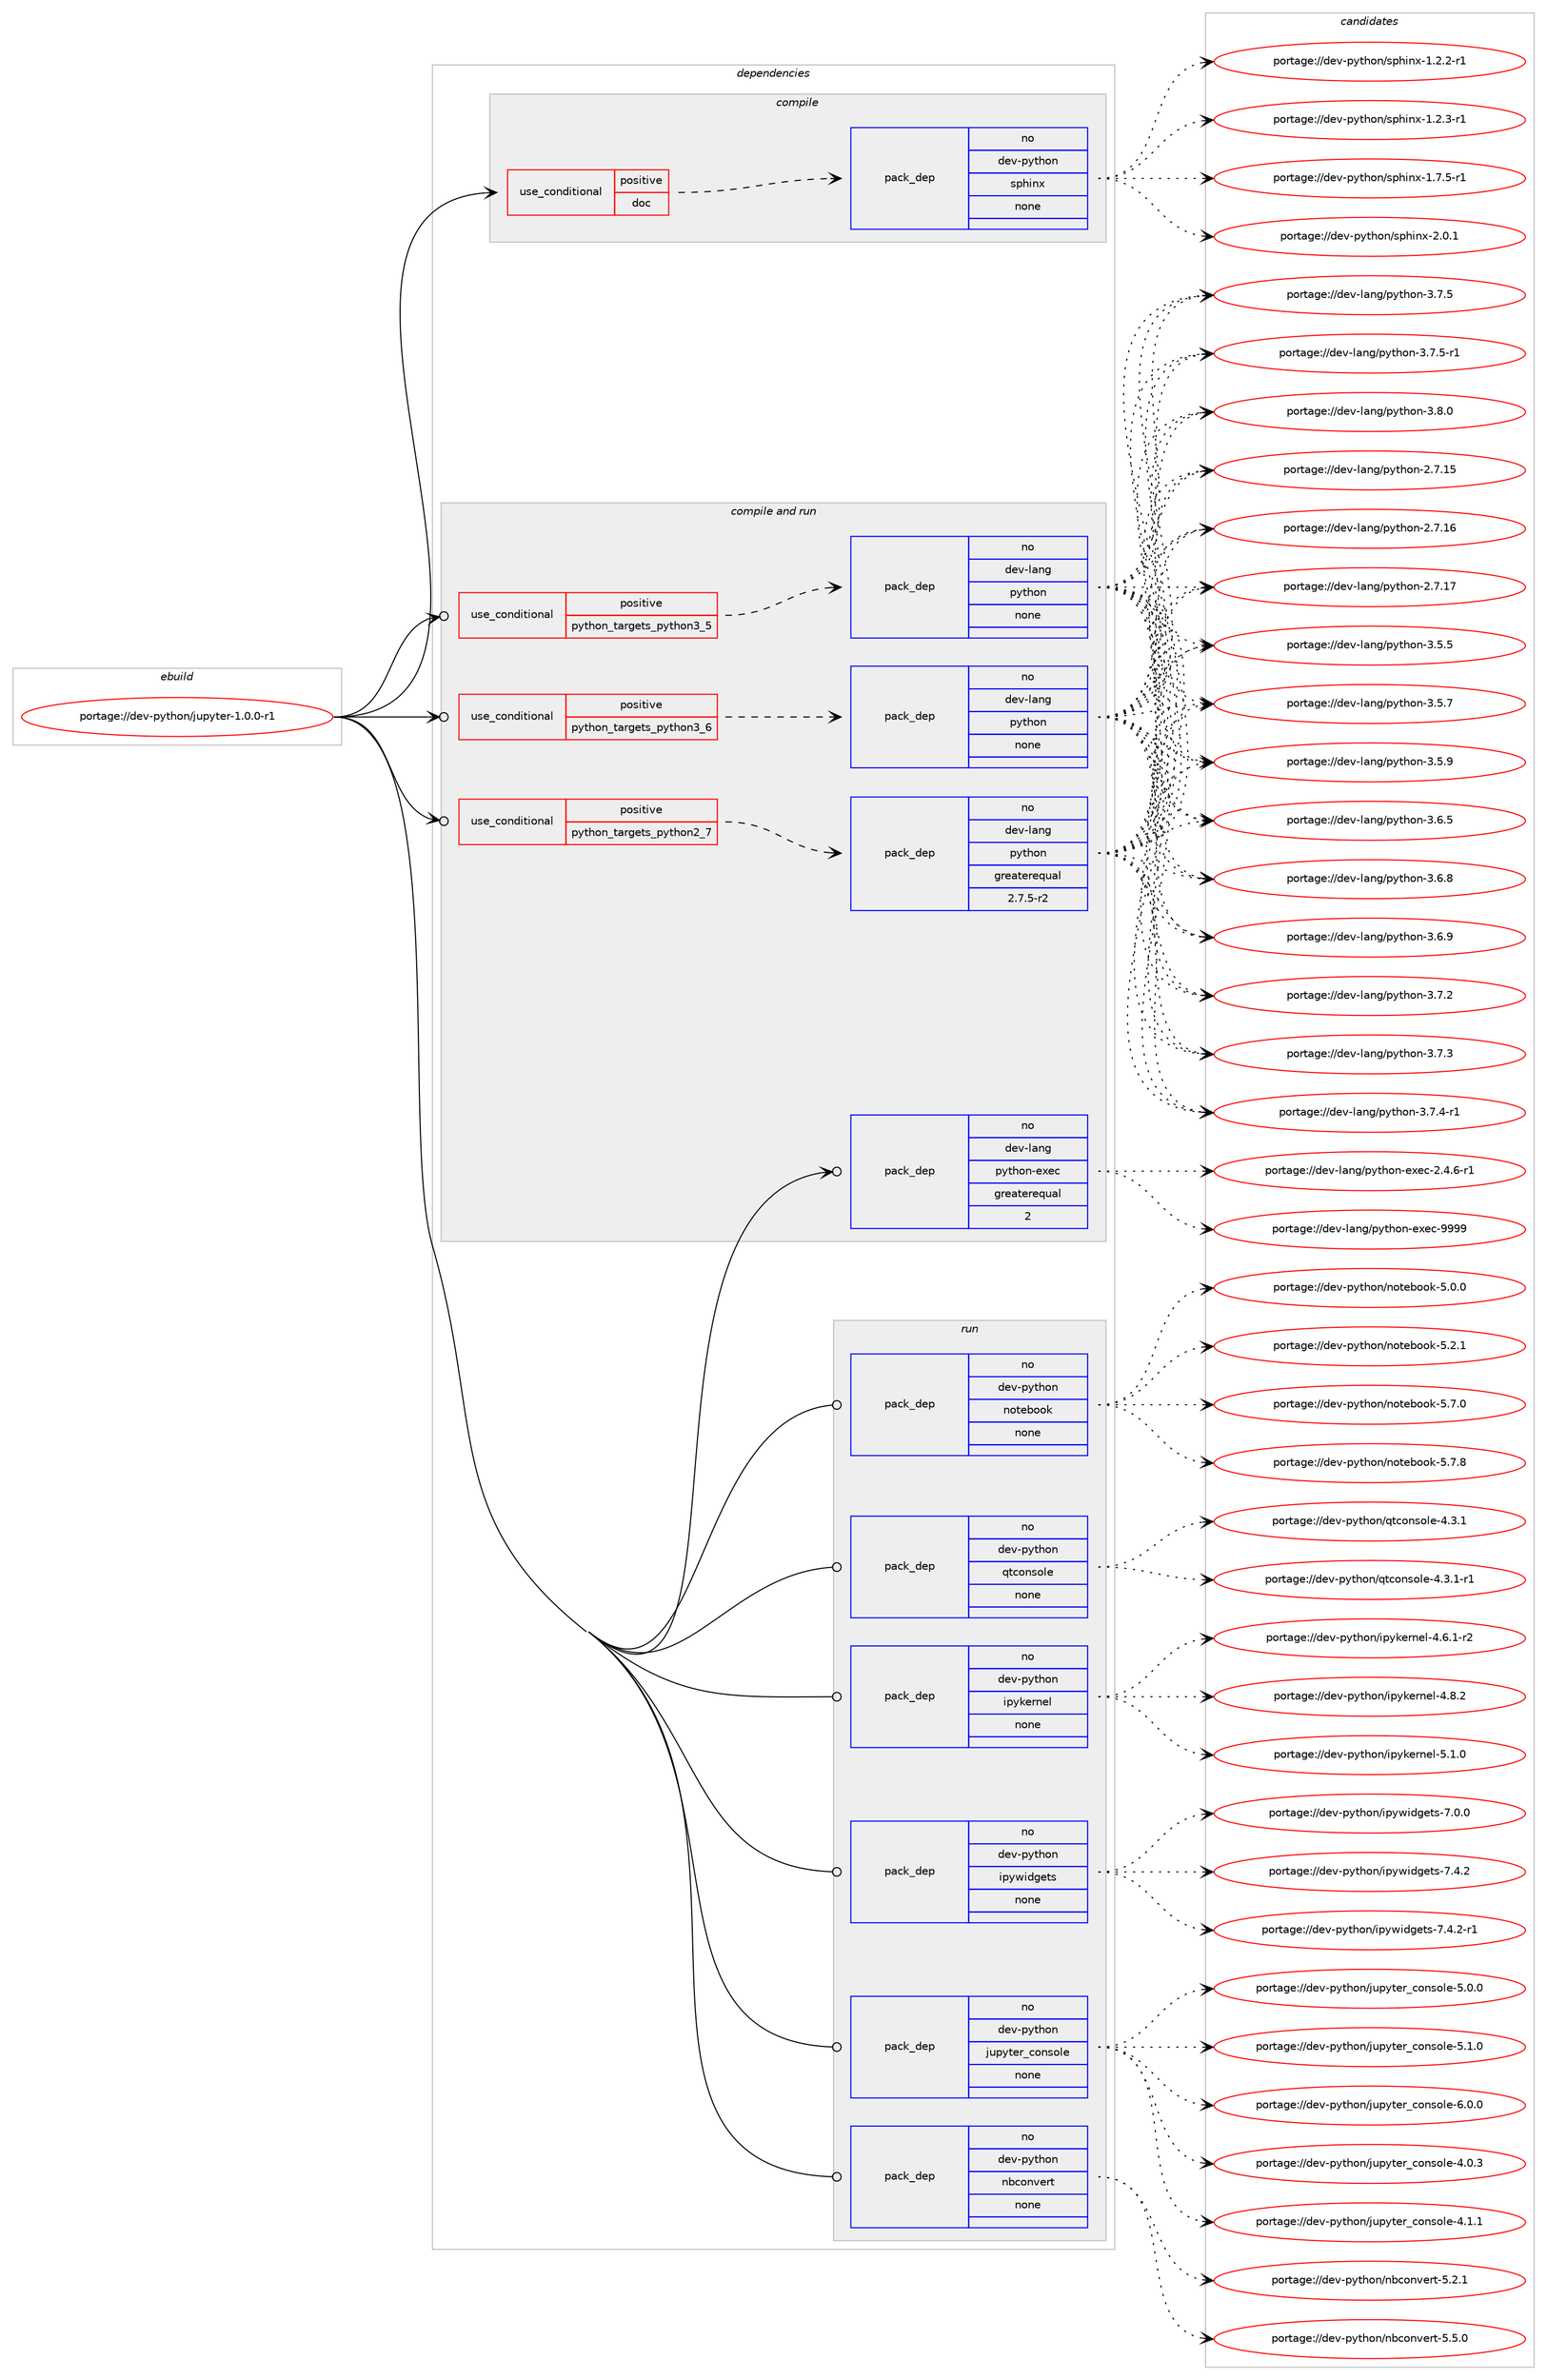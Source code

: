 digraph prolog {

# *************
# Graph options
# *************

newrank=true;
concentrate=true;
compound=true;
graph [rankdir=LR,fontname=Helvetica,fontsize=10,ranksep=1.5];#, ranksep=2.5, nodesep=0.2];
edge  [arrowhead=vee];
node  [fontname=Helvetica,fontsize=10];

# **********
# The ebuild
# **********

subgraph cluster_leftcol {
color=gray;
rank=same;
label=<<i>ebuild</i>>;
id [label="portage://dev-python/jupyter-1.0.0-r1", color=red, width=4, href="../dev-python/jupyter-1.0.0-r1.svg"];
}

# ****************
# The dependencies
# ****************

subgraph cluster_midcol {
color=gray;
label=<<i>dependencies</i>>;
subgraph cluster_compile {
fillcolor="#eeeeee";
style=filled;
label=<<i>compile</i>>;
subgraph cond30987 {
dependency146947 [label=<<TABLE BORDER="0" CELLBORDER="1" CELLSPACING="0" CELLPADDING="4"><TR><TD ROWSPAN="3" CELLPADDING="10">use_conditional</TD></TR><TR><TD>positive</TD></TR><TR><TD>doc</TD></TR></TABLE>>, shape=none, color=red];
subgraph pack112626 {
dependency146948 [label=<<TABLE BORDER="0" CELLBORDER="1" CELLSPACING="0" CELLPADDING="4" WIDTH="220"><TR><TD ROWSPAN="6" CELLPADDING="30">pack_dep</TD></TR><TR><TD WIDTH="110">no</TD></TR><TR><TD>dev-python</TD></TR><TR><TD>sphinx</TD></TR><TR><TD>none</TD></TR><TR><TD></TD></TR></TABLE>>, shape=none, color=blue];
}
dependency146947:e -> dependency146948:w [weight=20,style="dashed",arrowhead="vee"];
}
id:e -> dependency146947:w [weight=20,style="solid",arrowhead="vee"];
}
subgraph cluster_compileandrun {
fillcolor="#eeeeee";
style=filled;
label=<<i>compile and run</i>>;
subgraph cond30988 {
dependency146949 [label=<<TABLE BORDER="0" CELLBORDER="1" CELLSPACING="0" CELLPADDING="4"><TR><TD ROWSPAN="3" CELLPADDING="10">use_conditional</TD></TR><TR><TD>positive</TD></TR><TR><TD>python_targets_python2_7</TD></TR></TABLE>>, shape=none, color=red];
subgraph pack112627 {
dependency146950 [label=<<TABLE BORDER="0" CELLBORDER="1" CELLSPACING="0" CELLPADDING="4" WIDTH="220"><TR><TD ROWSPAN="6" CELLPADDING="30">pack_dep</TD></TR><TR><TD WIDTH="110">no</TD></TR><TR><TD>dev-lang</TD></TR><TR><TD>python</TD></TR><TR><TD>greaterequal</TD></TR><TR><TD>2.7.5-r2</TD></TR></TABLE>>, shape=none, color=blue];
}
dependency146949:e -> dependency146950:w [weight=20,style="dashed",arrowhead="vee"];
}
id:e -> dependency146949:w [weight=20,style="solid",arrowhead="odotvee"];
subgraph cond30989 {
dependency146951 [label=<<TABLE BORDER="0" CELLBORDER="1" CELLSPACING="0" CELLPADDING="4"><TR><TD ROWSPAN="3" CELLPADDING="10">use_conditional</TD></TR><TR><TD>positive</TD></TR><TR><TD>python_targets_python3_5</TD></TR></TABLE>>, shape=none, color=red];
subgraph pack112628 {
dependency146952 [label=<<TABLE BORDER="0" CELLBORDER="1" CELLSPACING="0" CELLPADDING="4" WIDTH="220"><TR><TD ROWSPAN="6" CELLPADDING="30">pack_dep</TD></TR><TR><TD WIDTH="110">no</TD></TR><TR><TD>dev-lang</TD></TR><TR><TD>python</TD></TR><TR><TD>none</TD></TR><TR><TD></TD></TR></TABLE>>, shape=none, color=blue];
}
dependency146951:e -> dependency146952:w [weight=20,style="dashed",arrowhead="vee"];
}
id:e -> dependency146951:w [weight=20,style="solid",arrowhead="odotvee"];
subgraph cond30990 {
dependency146953 [label=<<TABLE BORDER="0" CELLBORDER="1" CELLSPACING="0" CELLPADDING="4"><TR><TD ROWSPAN="3" CELLPADDING="10">use_conditional</TD></TR><TR><TD>positive</TD></TR><TR><TD>python_targets_python3_6</TD></TR></TABLE>>, shape=none, color=red];
subgraph pack112629 {
dependency146954 [label=<<TABLE BORDER="0" CELLBORDER="1" CELLSPACING="0" CELLPADDING="4" WIDTH="220"><TR><TD ROWSPAN="6" CELLPADDING="30">pack_dep</TD></TR><TR><TD WIDTH="110">no</TD></TR><TR><TD>dev-lang</TD></TR><TR><TD>python</TD></TR><TR><TD>none</TD></TR><TR><TD></TD></TR></TABLE>>, shape=none, color=blue];
}
dependency146953:e -> dependency146954:w [weight=20,style="dashed",arrowhead="vee"];
}
id:e -> dependency146953:w [weight=20,style="solid",arrowhead="odotvee"];
subgraph pack112630 {
dependency146955 [label=<<TABLE BORDER="0" CELLBORDER="1" CELLSPACING="0" CELLPADDING="4" WIDTH="220"><TR><TD ROWSPAN="6" CELLPADDING="30">pack_dep</TD></TR><TR><TD WIDTH="110">no</TD></TR><TR><TD>dev-lang</TD></TR><TR><TD>python-exec</TD></TR><TR><TD>greaterequal</TD></TR><TR><TD>2</TD></TR></TABLE>>, shape=none, color=blue];
}
id:e -> dependency146955:w [weight=20,style="solid",arrowhead="odotvee"];
}
subgraph cluster_run {
fillcolor="#eeeeee";
style=filled;
label=<<i>run</i>>;
subgraph pack112631 {
dependency146956 [label=<<TABLE BORDER="0" CELLBORDER="1" CELLSPACING="0" CELLPADDING="4" WIDTH="220"><TR><TD ROWSPAN="6" CELLPADDING="30">pack_dep</TD></TR><TR><TD WIDTH="110">no</TD></TR><TR><TD>dev-python</TD></TR><TR><TD>ipykernel</TD></TR><TR><TD>none</TD></TR><TR><TD></TD></TR></TABLE>>, shape=none, color=blue];
}
id:e -> dependency146956:w [weight=20,style="solid",arrowhead="odot"];
subgraph pack112632 {
dependency146957 [label=<<TABLE BORDER="0" CELLBORDER="1" CELLSPACING="0" CELLPADDING="4" WIDTH="220"><TR><TD ROWSPAN="6" CELLPADDING="30">pack_dep</TD></TR><TR><TD WIDTH="110">no</TD></TR><TR><TD>dev-python</TD></TR><TR><TD>ipywidgets</TD></TR><TR><TD>none</TD></TR><TR><TD></TD></TR></TABLE>>, shape=none, color=blue];
}
id:e -> dependency146957:w [weight=20,style="solid",arrowhead="odot"];
subgraph pack112633 {
dependency146958 [label=<<TABLE BORDER="0" CELLBORDER="1" CELLSPACING="0" CELLPADDING="4" WIDTH="220"><TR><TD ROWSPAN="6" CELLPADDING="30">pack_dep</TD></TR><TR><TD WIDTH="110">no</TD></TR><TR><TD>dev-python</TD></TR><TR><TD>jupyter_console</TD></TR><TR><TD>none</TD></TR><TR><TD></TD></TR></TABLE>>, shape=none, color=blue];
}
id:e -> dependency146958:w [weight=20,style="solid",arrowhead="odot"];
subgraph pack112634 {
dependency146959 [label=<<TABLE BORDER="0" CELLBORDER="1" CELLSPACING="0" CELLPADDING="4" WIDTH="220"><TR><TD ROWSPAN="6" CELLPADDING="30">pack_dep</TD></TR><TR><TD WIDTH="110">no</TD></TR><TR><TD>dev-python</TD></TR><TR><TD>nbconvert</TD></TR><TR><TD>none</TD></TR><TR><TD></TD></TR></TABLE>>, shape=none, color=blue];
}
id:e -> dependency146959:w [weight=20,style="solid",arrowhead="odot"];
subgraph pack112635 {
dependency146960 [label=<<TABLE BORDER="0" CELLBORDER="1" CELLSPACING="0" CELLPADDING="4" WIDTH="220"><TR><TD ROWSPAN="6" CELLPADDING="30">pack_dep</TD></TR><TR><TD WIDTH="110">no</TD></TR><TR><TD>dev-python</TD></TR><TR><TD>notebook</TD></TR><TR><TD>none</TD></TR><TR><TD></TD></TR></TABLE>>, shape=none, color=blue];
}
id:e -> dependency146960:w [weight=20,style="solid",arrowhead="odot"];
subgraph pack112636 {
dependency146961 [label=<<TABLE BORDER="0" CELLBORDER="1" CELLSPACING="0" CELLPADDING="4" WIDTH="220"><TR><TD ROWSPAN="6" CELLPADDING="30">pack_dep</TD></TR><TR><TD WIDTH="110">no</TD></TR><TR><TD>dev-python</TD></TR><TR><TD>qtconsole</TD></TR><TR><TD>none</TD></TR><TR><TD></TD></TR></TABLE>>, shape=none, color=blue];
}
id:e -> dependency146961:w [weight=20,style="solid",arrowhead="odot"];
}
}

# **************
# The candidates
# **************

subgraph cluster_choices {
rank=same;
color=gray;
label=<<i>candidates</i>>;

subgraph choice112626 {
color=black;
nodesep=1;
choiceportage10010111845112121116104111110471151121041051101204549465046504511449 [label="portage://dev-python/sphinx-1.2.2-r1", color=red, width=4,href="../dev-python/sphinx-1.2.2-r1.svg"];
choiceportage10010111845112121116104111110471151121041051101204549465046514511449 [label="portage://dev-python/sphinx-1.2.3-r1", color=red, width=4,href="../dev-python/sphinx-1.2.3-r1.svg"];
choiceportage10010111845112121116104111110471151121041051101204549465546534511449 [label="portage://dev-python/sphinx-1.7.5-r1", color=red, width=4,href="../dev-python/sphinx-1.7.5-r1.svg"];
choiceportage1001011184511212111610411111047115112104105110120455046484649 [label="portage://dev-python/sphinx-2.0.1", color=red, width=4,href="../dev-python/sphinx-2.0.1.svg"];
dependency146948:e -> choiceportage10010111845112121116104111110471151121041051101204549465046504511449:w [style=dotted,weight="100"];
dependency146948:e -> choiceportage10010111845112121116104111110471151121041051101204549465046514511449:w [style=dotted,weight="100"];
dependency146948:e -> choiceportage10010111845112121116104111110471151121041051101204549465546534511449:w [style=dotted,weight="100"];
dependency146948:e -> choiceportage1001011184511212111610411111047115112104105110120455046484649:w [style=dotted,weight="100"];
}
subgraph choice112627 {
color=black;
nodesep=1;
choiceportage10010111845108971101034711212111610411111045504655464953 [label="portage://dev-lang/python-2.7.15", color=red, width=4,href="../dev-lang/python-2.7.15.svg"];
choiceportage10010111845108971101034711212111610411111045504655464954 [label="portage://dev-lang/python-2.7.16", color=red, width=4,href="../dev-lang/python-2.7.16.svg"];
choiceportage10010111845108971101034711212111610411111045504655464955 [label="portage://dev-lang/python-2.7.17", color=red, width=4,href="../dev-lang/python-2.7.17.svg"];
choiceportage100101118451089711010347112121116104111110455146534653 [label="portage://dev-lang/python-3.5.5", color=red, width=4,href="../dev-lang/python-3.5.5.svg"];
choiceportage100101118451089711010347112121116104111110455146534655 [label="portage://dev-lang/python-3.5.7", color=red, width=4,href="../dev-lang/python-3.5.7.svg"];
choiceportage100101118451089711010347112121116104111110455146534657 [label="portage://dev-lang/python-3.5.9", color=red, width=4,href="../dev-lang/python-3.5.9.svg"];
choiceportage100101118451089711010347112121116104111110455146544653 [label="portage://dev-lang/python-3.6.5", color=red, width=4,href="../dev-lang/python-3.6.5.svg"];
choiceportage100101118451089711010347112121116104111110455146544656 [label="portage://dev-lang/python-3.6.8", color=red, width=4,href="../dev-lang/python-3.6.8.svg"];
choiceportage100101118451089711010347112121116104111110455146544657 [label="portage://dev-lang/python-3.6.9", color=red, width=4,href="../dev-lang/python-3.6.9.svg"];
choiceportage100101118451089711010347112121116104111110455146554650 [label="portage://dev-lang/python-3.7.2", color=red, width=4,href="../dev-lang/python-3.7.2.svg"];
choiceportage100101118451089711010347112121116104111110455146554651 [label="portage://dev-lang/python-3.7.3", color=red, width=4,href="../dev-lang/python-3.7.3.svg"];
choiceportage1001011184510897110103471121211161041111104551465546524511449 [label="portage://dev-lang/python-3.7.4-r1", color=red, width=4,href="../dev-lang/python-3.7.4-r1.svg"];
choiceportage100101118451089711010347112121116104111110455146554653 [label="portage://dev-lang/python-3.7.5", color=red, width=4,href="../dev-lang/python-3.7.5.svg"];
choiceportage1001011184510897110103471121211161041111104551465546534511449 [label="portage://dev-lang/python-3.7.5-r1", color=red, width=4,href="../dev-lang/python-3.7.5-r1.svg"];
choiceportage100101118451089711010347112121116104111110455146564648 [label="portage://dev-lang/python-3.8.0", color=red, width=4,href="../dev-lang/python-3.8.0.svg"];
dependency146950:e -> choiceportage10010111845108971101034711212111610411111045504655464953:w [style=dotted,weight="100"];
dependency146950:e -> choiceportage10010111845108971101034711212111610411111045504655464954:w [style=dotted,weight="100"];
dependency146950:e -> choiceportage10010111845108971101034711212111610411111045504655464955:w [style=dotted,weight="100"];
dependency146950:e -> choiceportage100101118451089711010347112121116104111110455146534653:w [style=dotted,weight="100"];
dependency146950:e -> choiceportage100101118451089711010347112121116104111110455146534655:w [style=dotted,weight="100"];
dependency146950:e -> choiceportage100101118451089711010347112121116104111110455146534657:w [style=dotted,weight="100"];
dependency146950:e -> choiceportage100101118451089711010347112121116104111110455146544653:w [style=dotted,weight="100"];
dependency146950:e -> choiceportage100101118451089711010347112121116104111110455146544656:w [style=dotted,weight="100"];
dependency146950:e -> choiceportage100101118451089711010347112121116104111110455146544657:w [style=dotted,weight="100"];
dependency146950:e -> choiceportage100101118451089711010347112121116104111110455146554650:w [style=dotted,weight="100"];
dependency146950:e -> choiceportage100101118451089711010347112121116104111110455146554651:w [style=dotted,weight="100"];
dependency146950:e -> choiceportage1001011184510897110103471121211161041111104551465546524511449:w [style=dotted,weight="100"];
dependency146950:e -> choiceportage100101118451089711010347112121116104111110455146554653:w [style=dotted,weight="100"];
dependency146950:e -> choiceportage1001011184510897110103471121211161041111104551465546534511449:w [style=dotted,weight="100"];
dependency146950:e -> choiceportage100101118451089711010347112121116104111110455146564648:w [style=dotted,weight="100"];
}
subgraph choice112628 {
color=black;
nodesep=1;
choiceportage10010111845108971101034711212111610411111045504655464953 [label="portage://dev-lang/python-2.7.15", color=red, width=4,href="../dev-lang/python-2.7.15.svg"];
choiceportage10010111845108971101034711212111610411111045504655464954 [label="portage://dev-lang/python-2.7.16", color=red, width=4,href="../dev-lang/python-2.7.16.svg"];
choiceportage10010111845108971101034711212111610411111045504655464955 [label="portage://dev-lang/python-2.7.17", color=red, width=4,href="../dev-lang/python-2.7.17.svg"];
choiceportage100101118451089711010347112121116104111110455146534653 [label="portage://dev-lang/python-3.5.5", color=red, width=4,href="../dev-lang/python-3.5.5.svg"];
choiceportage100101118451089711010347112121116104111110455146534655 [label="portage://dev-lang/python-3.5.7", color=red, width=4,href="../dev-lang/python-3.5.7.svg"];
choiceportage100101118451089711010347112121116104111110455146534657 [label="portage://dev-lang/python-3.5.9", color=red, width=4,href="../dev-lang/python-3.5.9.svg"];
choiceportage100101118451089711010347112121116104111110455146544653 [label="portage://dev-lang/python-3.6.5", color=red, width=4,href="../dev-lang/python-3.6.5.svg"];
choiceportage100101118451089711010347112121116104111110455146544656 [label="portage://dev-lang/python-3.6.8", color=red, width=4,href="../dev-lang/python-3.6.8.svg"];
choiceportage100101118451089711010347112121116104111110455146544657 [label="portage://dev-lang/python-3.6.9", color=red, width=4,href="../dev-lang/python-3.6.9.svg"];
choiceportage100101118451089711010347112121116104111110455146554650 [label="portage://dev-lang/python-3.7.2", color=red, width=4,href="../dev-lang/python-3.7.2.svg"];
choiceportage100101118451089711010347112121116104111110455146554651 [label="portage://dev-lang/python-3.7.3", color=red, width=4,href="../dev-lang/python-3.7.3.svg"];
choiceportage1001011184510897110103471121211161041111104551465546524511449 [label="portage://dev-lang/python-3.7.4-r1", color=red, width=4,href="../dev-lang/python-3.7.4-r1.svg"];
choiceportage100101118451089711010347112121116104111110455146554653 [label="portage://dev-lang/python-3.7.5", color=red, width=4,href="../dev-lang/python-3.7.5.svg"];
choiceportage1001011184510897110103471121211161041111104551465546534511449 [label="portage://dev-lang/python-3.7.5-r1", color=red, width=4,href="../dev-lang/python-3.7.5-r1.svg"];
choiceportage100101118451089711010347112121116104111110455146564648 [label="portage://dev-lang/python-3.8.0", color=red, width=4,href="../dev-lang/python-3.8.0.svg"];
dependency146952:e -> choiceportage10010111845108971101034711212111610411111045504655464953:w [style=dotted,weight="100"];
dependency146952:e -> choiceportage10010111845108971101034711212111610411111045504655464954:w [style=dotted,weight="100"];
dependency146952:e -> choiceportage10010111845108971101034711212111610411111045504655464955:w [style=dotted,weight="100"];
dependency146952:e -> choiceportage100101118451089711010347112121116104111110455146534653:w [style=dotted,weight="100"];
dependency146952:e -> choiceportage100101118451089711010347112121116104111110455146534655:w [style=dotted,weight="100"];
dependency146952:e -> choiceportage100101118451089711010347112121116104111110455146534657:w [style=dotted,weight="100"];
dependency146952:e -> choiceportage100101118451089711010347112121116104111110455146544653:w [style=dotted,weight="100"];
dependency146952:e -> choiceportage100101118451089711010347112121116104111110455146544656:w [style=dotted,weight="100"];
dependency146952:e -> choiceportage100101118451089711010347112121116104111110455146544657:w [style=dotted,weight="100"];
dependency146952:e -> choiceportage100101118451089711010347112121116104111110455146554650:w [style=dotted,weight="100"];
dependency146952:e -> choiceportage100101118451089711010347112121116104111110455146554651:w [style=dotted,weight="100"];
dependency146952:e -> choiceportage1001011184510897110103471121211161041111104551465546524511449:w [style=dotted,weight="100"];
dependency146952:e -> choiceportage100101118451089711010347112121116104111110455146554653:w [style=dotted,weight="100"];
dependency146952:e -> choiceportage1001011184510897110103471121211161041111104551465546534511449:w [style=dotted,weight="100"];
dependency146952:e -> choiceportage100101118451089711010347112121116104111110455146564648:w [style=dotted,weight="100"];
}
subgraph choice112629 {
color=black;
nodesep=1;
choiceportage10010111845108971101034711212111610411111045504655464953 [label="portage://dev-lang/python-2.7.15", color=red, width=4,href="../dev-lang/python-2.7.15.svg"];
choiceportage10010111845108971101034711212111610411111045504655464954 [label="portage://dev-lang/python-2.7.16", color=red, width=4,href="../dev-lang/python-2.7.16.svg"];
choiceportage10010111845108971101034711212111610411111045504655464955 [label="portage://dev-lang/python-2.7.17", color=red, width=4,href="../dev-lang/python-2.7.17.svg"];
choiceportage100101118451089711010347112121116104111110455146534653 [label="portage://dev-lang/python-3.5.5", color=red, width=4,href="../dev-lang/python-3.5.5.svg"];
choiceportage100101118451089711010347112121116104111110455146534655 [label="portage://dev-lang/python-3.5.7", color=red, width=4,href="../dev-lang/python-3.5.7.svg"];
choiceportage100101118451089711010347112121116104111110455146534657 [label="portage://dev-lang/python-3.5.9", color=red, width=4,href="../dev-lang/python-3.5.9.svg"];
choiceportage100101118451089711010347112121116104111110455146544653 [label="portage://dev-lang/python-3.6.5", color=red, width=4,href="../dev-lang/python-3.6.5.svg"];
choiceportage100101118451089711010347112121116104111110455146544656 [label="portage://dev-lang/python-3.6.8", color=red, width=4,href="../dev-lang/python-3.6.8.svg"];
choiceportage100101118451089711010347112121116104111110455146544657 [label="portage://dev-lang/python-3.6.9", color=red, width=4,href="../dev-lang/python-3.6.9.svg"];
choiceportage100101118451089711010347112121116104111110455146554650 [label="portage://dev-lang/python-3.7.2", color=red, width=4,href="../dev-lang/python-3.7.2.svg"];
choiceportage100101118451089711010347112121116104111110455146554651 [label="portage://dev-lang/python-3.7.3", color=red, width=4,href="../dev-lang/python-3.7.3.svg"];
choiceportage1001011184510897110103471121211161041111104551465546524511449 [label="portage://dev-lang/python-3.7.4-r1", color=red, width=4,href="../dev-lang/python-3.7.4-r1.svg"];
choiceportage100101118451089711010347112121116104111110455146554653 [label="portage://dev-lang/python-3.7.5", color=red, width=4,href="../dev-lang/python-3.7.5.svg"];
choiceportage1001011184510897110103471121211161041111104551465546534511449 [label="portage://dev-lang/python-3.7.5-r1", color=red, width=4,href="../dev-lang/python-3.7.5-r1.svg"];
choiceportage100101118451089711010347112121116104111110455146564648 [label="portage://dev-lang/python-3.8.0", color=red, width=4,href="../dev-lang/python-3.8.0.svg"];
dependency146954:e -> choiceportage10010111845108971101034711212111610411111045504655464953:w [style=dotted,weight="100"];
dependency146954:e -> choiceportage10010111845108971101034711212111610411111045504655464954:w [style=dotted,weight="100"];
dependency146954:e -> choiceportage10010111845108971101034711212111610411111045504655464955:w [style=dotted,weight="100"];
dependency146954:e -> choiceportage100101118451089711010347112121116104111110455146534653:w [style=dotted,weight="100"];
dependency146954:e -> choiceportage100101118451089711010347112121116104111110455146534655:w [style=dotted,weight="100"];
dependency146954:e -> choiceportage100101118451089711010347112121116104111110455146534657:w [style=dotted,weight="100"];
dependency146954:e -> choiceportage100101118451089711010347112121116104111110455146544653:w [style=dotted,weight="100"];
dependency146954:e -> choiceportage100101118451089711010347112121116104111110455146544656:w [style=dotted,weight="100"];
dependency146954:e -> choiceportage100101118451089711010347112121116104111110455146544657:w [style=dotted,weight="100"];
dependency146954:e -> choiceportage100101118451089711010347112121116104111110455146554650:w [style=dotted,weight="100"];
dependency146954:e -> choiceportage100101118451089711010347112121116104111110455146554651:w [style=dotted,weight="100"];
dependency146954:e -> choiceportage1001011184510897110103471121211161041111104551465546524511449:w [style=dotted,weight="100"];
dependency146954:e -> choiceportage100101118451089711010347112121116104111110455146554653:w [style=dotted,weight="100"];
dependency146954:e -> choiceportage1001011184510897110103471121211161041111104551465546534511449:w [style=dotted,weight="100"];
dependency146954:e -> choiceportage100101118451089711010347112121116104111110455146564648:w [style=dotted,weight="100"];
}
subgraph choice112630 {
color=black;
nodesep=1;
choiceportage10010111845108971101034711212111610411111045101120101994550465246544511449 [label="portage://dev-lang/python-exec-2.4.6-r1", color=red, width=4,href="../dev-lang/python-exec-2.4.6-r1.svg"];
choiceportage10010111845108971101034711212111610411111045101120101994557575757 [label="portage://dev-lang/python-exec-9999", color=red, width=4,href="../dev-lang/python-exec-9999.svg"];
dependency146955:e -> choiceportage10010111845108971101034711212111610411111045101120101994550465246544511449:w [style=dotted,weight="100"];
dependency146955:e -> choiceportage10010111845108971101034711212111610411111045101120101994557575757:w [style=dotted,weight="100"];
}
subgraph choice112631 {
color=black;
nodesep=1;
choiceportage10010111845112121116104111110471051121211071011141101011084552465446494511450 [label="portage://dev-python/ipykernel-4.6.1-r2", color=red, width=4,href="../dev-python/ipykernel-4.6.1-r2.svg"];
choiceportage1001011184511212111610411111047105112121107101114110101108455246564650 [label="portage://dev-python/ipykernel-4.8.2", color=red, width=4,href="../dev-python/ipykernel-4.8.2.svg"];
choiceportage1001011184511212111610411111047105112121107101114110101108455346494648 [label="portage://dev-python/ipykernel-5.1.0", color=red, width=4,href="../dev-python/ipykernel-5.1.0.svg"];
dependency146956:e -> choiceportage10010111845112121116104111110471051121211071011141101011084552465446494511450:w [style=dotted,weight="100"];
dependency146956:e -> choiceportage1001011184511212111610411111047105112121107101114110101108455246564650:w [style=dotted,weight="100"];
dependency146956:e -> choiceportage1001011184511212111610411111047105112121107101114110101108455346494648:w [style=dotted,weight="100"];
}
subgraph choice112632 {
color=black;
nodesep=1;
choiceportage1001011184511212111610411111047105112121119105100103101116115455546484648 [label="portage://dev-python/ipywidgets-7.0.0", color=red, width=4,href="../dev-python/ipywidgets-7.0.0.svg"];
choiceportage1001011184511212111610411111047105112121119105100103101116115455546524650 [label="portage://dev-python/ipywidgets-7.4.2", color=red, width=4,href="../dev-python/ipywidgets-7.4.2.svg"];
choiceportage10010111845112121116104111110471051121211191051001031011161154555465246504511449 [label="portage://dev-python/ipywidgets-7.4.2-r1", color=red, width=4,href="../dev-python/ipywidgets-7.4.2-r1.svg"];
dependency146957:e -> choiceportage1001011184511212111610411111047105112121119105100103101116115455546484648:w [style=dotted,weight="100"];
dependency146957:e -> choiceportage1001011184511212111610411111047105112121119105100103101116115455546524650:w [style=dotted,weight="100"];
dependency146957:e -> choiceportage10010111845112121116104111110471051121211191051001031011161154555465246504511449:w [style=dotted,weight="100"];
}
subgraph choice112633 {
color=black;
nodesep=1;
choiceportage10010111845112121116104111110471061171121211161011149599111110115111108101455246484651 [label="portage://dev-python/jupyter_console-4.0.3", color=red, width=4,href="../dev-python/jupyter_console-4.0.3.svg"];
choiceportage10010111845112121116104111110471061171121211161011149599111110115111108101455246494649 [label="portage://dev-python/jupyter_console-4.1.1", color=red, width=4,href="../dev-python/jupyter_console-4.1.1.svg"];
choiceportage10010111845112121116104111110471061171121211161011149599111110115111108101455346484648 [label="portage://dev-python/jupyter_console-5.0.0", color=red, width=4,href="../dev-python/jupyter_console-5.0.0.svg"];
choiceportage10010111845112121116104111110471061171121211161011149599111110115111108101455346494648 [label="portage://dev-python/jupyter_console-5.1.0", color=red, width=4,href="../dev-python/jupyter_console-5.1.0.svg"];
choiceportage10010111845112121116104111110471061171121211161011149599111110115111108101455446484648 [label="portage://dev-python/jupyter_console-6.0.0", color=red, width=4,href="../dev-python/jupyter_console-6.0.0.svg"];
dependency146958:e -> choiceportage10010111845112121116104111110471061171121211161011149599111110115111108101455246484651:w [style=dotted,weight="100"];
dependency146958:e -> choiceportage10010111845112121116104111110471061171121211161011149599111110115111108101455246494649:w [style=dotted,weight="100"];
dependency146958:e -> choiceportage10010111845112121116104111110471061171121211161011149599111110115111108101455346484648:w [style=dotted,weight="100"];
dependency146958:e -> choiceportage10010111845112121116104111110471061171121211161011149599111110115111108101455346494648:w [style=dotted,weight="100"];
dependency146958:e -> choiceportage10010111845112121116104111110471061171121211161011149599111110115111108101455446484648:w [style=dotted,weight="100"];
}
subgraph choice112634 {
color=black;
nodesep=1;
choiceportage10010111845112121116104111110471109899111110118101114116455346504649 [label="portage://dev-python/nbconvert-5.2.1", color=red, width=4,href="../dev-python/nbconvert-5.2.1.svg"];
choiceportage10010111845112121116104111110471109899111110118101114116455346534648 [label="portage://dev-python/nbconvert-5.5.0", color=red, width=4,href="../dev-python/nbconvert-5.5.0.svg"];
dependency146959:e -> choiceportage10010111845112121116104111110471109899111110118101114116455346504649:w [style=dotted,weight="100"];
dependency146959:e -> choiceportage10010111845112121116104111110471109899111110118101114116455346534648:w [style=dotted,weight="100"];
}
subgraph choice112635 {
color=black;
nodesep=1;
choiceportage100101118451121211161041111104711011111610198111111107455346484648 [label="portage://dev-python/notebook-5.0.0", color=red, width=4,href="../dev-python/notebook-5.0.0.svg"];
choiceportage100101118451121211161041111104711011111610198111111107455346504649 [label="portage://dev-python/notebook-5.2.1", color=red, width=4,href="../dev-python/notebook-5.2.1.svg"];
choiceportage100101118451121211161041111104711011111610198111111107455346554648 [label="portage://dev-python/notebook-5.7.0", color=red, width=4,href="../dev-python/notebook-5.7.0.svg"];
choiceportage100101118451121211161041111104711011111610198111111107455346554656 [label="portage://dev-python/notebook-5.7.8", color=red, width=4,href="../dev-python/notebook-5.7.8.svg"];
dependency146960:e -> choiceportage100101118451121211161041111104711011111610198111111107455346484648:w [style=dotted,weight="100"];
dependency146960:e -> choiceportage100101118451121211161041111104711011111610198111111107455346504649:w [style=dotted,weight="100"];
dependency146960:e -> choiceportage100101118451121211161041111104711011111610198111111107455346554648:w [style=dotted,weight="100"];
dependency146960:e -> choiceportage100101118451121211161041111104711011111610198111111107455346554656:w [style=dotted,weight="100"];
}
subgraph choice112636 {
color=black;
nodesep=1;
choiceportage100101118451121211161041111104711311699111110115111108101455246514649 [label="portage://dev-python/qtconsole-4.3.1", color=red, width=4,href="../dev-python/qtconsole-4.3.1.svg"];
choiceportage1001011184511212111610411111047113116991111101151111081014552465146494511449 [label="portage://dev-python/qtconsole-4.3.1-r1", color=red, width=4,href="../dev-python/qtconsole-4.3.1-r1.svg"];
dependency146961:e -> choiceportage100101118451121211161041111104711311699111110115111108101455246514649:w [style=dotted,weight="100"];
dependency146961:e -> choiceportage1001011184511212111610411111047113116991111101151111081014552465146494511449:w [style=dotted,weight="100"];
}
}

}
